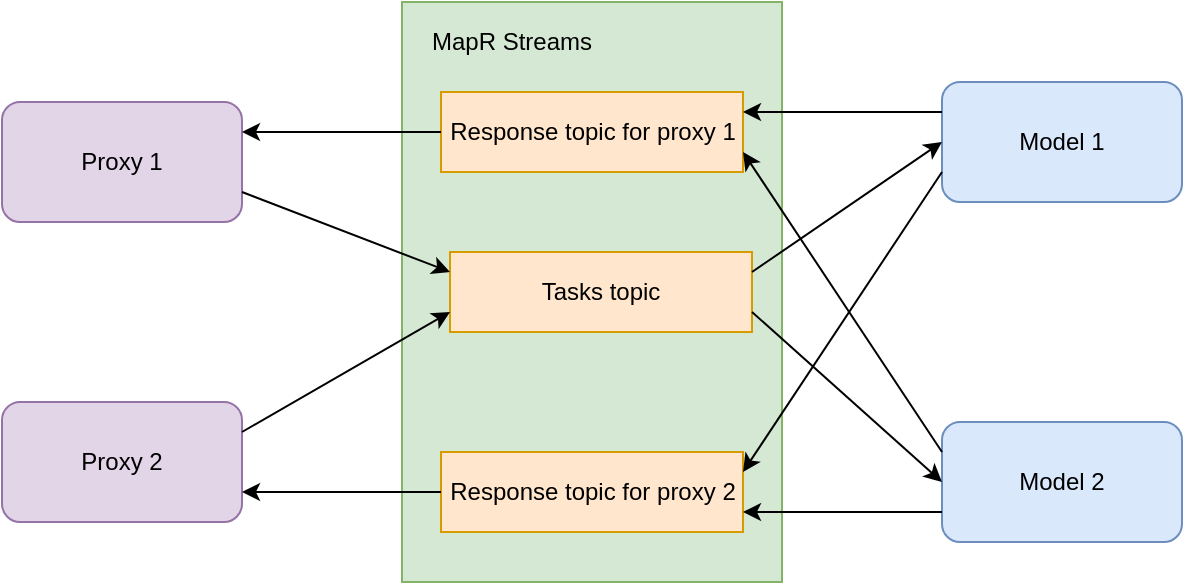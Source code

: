 <mxfile version="10.6.8" type="device"><diagram id="yQnfGAt8BeR6TPVYTIfd" name="Page-1"><mxGraphModel dx="797" dy="437" grid="1" gridSize="10" guides="1" tooltips="1" connect="1" arrows="1" fold="1" page="1" pageScale="1" pageWidth="1100" pageHeight="850" math="0" shadow="0"><root><mxCell id="0"/><mxCell id="1" parent="0"/><mxCell id="R5H9KCEIG-RDN_EDgSUW-3" value="Proxy 1" style="rounded=1;whiteSpace=wrap;html=1;fillColor=#e1d5e7;strokeColor=#9673a6;" parent="1" vertex="1"><mxGeometry x="250" y="210" width="120" height="60" as="geometry"/></mxCell><mxCell id="R5H9KCEIG-RDN_EDgSUW-4" value="Model 1" style="rounded=1;whiteSpace=wrap;html=1;fillColor=#dae8fc;strokeColor=#6c8ebf;" parent="1" vertex="1"><mxGeometry x="720" y="200" width="120" height="60" as="geometry"/></mxCell><mxCell id="R5H9KCEIG-RDN_EDgSUW-5" value="" style="rounded=0;whiteSpace=wrap;html=1;fillColor=#d5e8d4;strokeColor=#82b366;" parent="1" vertex="1"><mxGeometry x="450" y="160" width="190" height="290" as="geometry"/></mxCell><mxCell id="R5H9KCEIG-RDN_EDgSUW-8" value="MapR Streams" style="text;html=1;strokeColor=none;fillColor=none;align=center;verticalAlign=middle;whiteSpace=wrap;rounded=0;" parent="1" vertex="1"><mxGeometry x="459.5" y="170" width="90" height="20" as="geometry"/></mxCell><mxCell id="R5H9KCEIG-RDN_EDgSUW-9" value="Proxy 2" style="rounded=1;whiteSpace=wrap;html=1;fillColor=#e1d5e7;strokeColor=#9673a6;" parent="1" vertex="1"><mxGeometry x="250" y="360" width="120" height="60" as="geometry"/></mxCell><mxCell id="R5H9KCEIG-RDN_EDgSUW-11" value="Tasks topic" style="rounded=0;whiteSpace=wrap;html=1;fillColor=#ffe6cc;strokeColor=#d79b00;" parent="1" vertex="1"><mxGeometry x="474" y="285" width="151" height="40" as="geometry"/></mxCell><mxCell id="R5H9KCEIG-RDN_EDgSUW-12" value="Response topic for proxy 1" style="rounded=0;whiteSpace=wrap;html=1;fillColor=#ffe6cc;strokeColor=#d79b00;" parent="1" vertex="1"><mxGeometry x="469.5" y="205" width="151" height="40" as="geometry"/></mxCell><mxCell id="R5H9KCEIG-RDN_EDgSUW-13" value="Response topic for proxy 2" style="rounded=0;whiteSpace=wrap;html=1;fillColor=#ffe6cc;strokeColor=#d79b00;" parent="1" vertex="1"><mxGeometry x="469.5" y="385" width="151" height="40" as="geometry"/></mxCell><mxCell id="R5H9KCEIG-RDN_EDgSUW-14" value="" style="endArrow=classic;html=1;entryX=0;entryY=0.25;entryDx=0;entryDy=0;exitX=1;exitY=0.75;exitDx=0;exitDy=0;" parent="1" source="R5H9KCEIG-RDN_EDgSUW-3" target="R5H9KCEIG-RDN_EDgSUW-11" edge="1"><mxGeometry width="50" height="50" relative="1" as="geometry"><mxPoint x="350" y="340" as="sourcePoint"/><mxPoint x="400" y="290" as="targetPoint"/></mxGeometry></mxCell><mxCell id="R5H9KCEIG-RDN_EDgSUW-15" value="" style="endArrow=classic;html=1;entryX=0;entryY=0.75;entryDx=0;entryDy=0;exitX=1;exitY=0.25;exitDx=0;exitDy=0;" parent="1" source="R5H9KCEIG-RDN_EDgSUW-9" target="R5H9KCEIG-RDN_EDgSUW-11" edge="1"><mxGeometry width="50" height="50" relative="1" as="geometry"><mxPoint x="300" y="520" as="sourcePoint"/><mxPoint x="350" y="470" as="targetPoint"/></mxGeometry></mxCell><mxCell id="R5H9KCEIG-RDN_EDgSUW-19" value="" style="endArrow=classic;html=1;exitX=0;exitY=0.5;exitDx=0;exitDy=0;entryX=1;entryY=0.25;entryDx=0;entryDy=0;" parent="1" source="R5H9KCEIG-RDN_EDgSUW-12" target="R5H9KCEIG-RDN_EDgSUW-3" edge="1"><mxGeometry width="50" height="50" relative="1" as="geometry"><mxPoint x="380" y="210" as="sourcePoint"/><mxPoint x="430" y="160" as="targetPoint"/></mxGeometry></mxCell><mxCell id="R5H9KCEIG-RDN_EDgSUW-20" value="" style="endArrow=classic;html=1;exitX=0;exitY=0.5;exitDx=0;exitDy=0;entryX=1;entryY=0.75;entryDx=0;entryDy=0;" parent="1" source="R5H9KCEIG-RDN_EDgSUW-13" target="R5H9KCEIG-RDN_EDgSUW-9" edge="1"><mxGeometry width="50" height="50" relative="1" as="geometry"><mxPoint x="380" y="510" as="sourcePoint"/><mxPoint x="430" y="460" as="targetPoint"/></mxGeometry></mxCell><mxCell id="R5H9KCEIG-RDN_EDgSUW-21" value="" style="endArrow=classic;html=1;exitX=1;exitY=0.25;exitDx=0;exitDy=0;entryX=0;entryY=0.5;entryDx=0;entryDy=0;" parent="1" source="R5H9KCEIG-RDN_EDgSUW-11" target="R5H9KCEIG-RDN_EDgSUW-4" edge="1"><mxGeometry width="50" height="50" relative="1" as="geometry"><mxPoint x="660" y="370" as="sourcePoint"/><mxPoint x="710" y="320" as="targetPoint"/></mxGeometry></mxCell><mxCell id="R5H9KCEIG-RDN_EDgSUW-24" value="" style="endArrow=classic;html=1;exitX=0;exitY=0.25;exitDx=0;exitDy=0;entryX=1;entryY=0.25;entryDx=0;entryDy=0;" parent="1" source="R5H9KCEIG-RDN_EDgSUW-4" target="R5H9KCEIG-RDN_EDgSUW-12" edge="1"><mxGeometry width="50" height="50" relative="1" as="geometry"><mxPoint x="740" y="360" as="sourcePoint"/><mxPoint x="790" y="310" as="targetPoint"/></mxGeometry></mxCell><mxCell id="R5H9KCEIG-RDN_EDgSUW-28" value="" style="endArrow=classic;html=1;entryX=1;entryY=0.25;entryDx=0;entryDy=0;exitX=0;exitY=0.75;exitDx=0;exitDy=0;" parent="1" source="R5H9KCEIG-RDN_EDgSUW-4" target="R5H9KCEIG-RDN_EDgSUW-13" edge="1"><mxGeometry width="50" height="50" relative="1" as="geometry"><mxPoint x="710" y="380" as="sourcePoint"/><mxPoint x="820" y="290" as="targetPoint"/></mxGeometry></mxCell><mxCell id="d5nhTp4oCtc-VyqUR8RS-2" value="Model 2" style="rounded=1;whiteSpace=wrap;html=1;fillColor=#dae8fc;strokeColor=#6c8ebf;" vertex="1" parent="1"><mxGeometry x="720" y="370" width="120" height="60" as="geometry"/></mxCell><mxCell id="d5nhTp4oCtc-VyqUR8RS-3" value="" style="endArrow=classic;html=1;exitX=1;exitY=0.75;exitDx=0;exitDy=0;entryX=0;entryY=0.5;entryDx=0;entryDy=0;" edge="1" parent="1" source="R5H9KCEIG-RDN_EDgSUW-11" target="d5nhTp4oCtc-VyqUR8RS-2"><mxGeometry width="50" height="50" relative="1" as="geometry"><mxPoint x="740" y="530" as="sourcePoint"/><mxPoint x="790" y="480" as="targetPoint"/></mxGeometry></mxCell><mxCell id="d5nhTp4oCtc-VyqUR8RS-4" value="" style="endArrow=classic;html=1;entryX=1;entryY=0.75;entryDx=0;entryDy=0;exitX=0;exitY=0.25;exitDx=0;exitDy=0;" edge="1" parent="1" source="d5nhTp4oCtc-VyqUR8RS-2" target="R5H9KCEIG-RDN_EDgSUW-12"><mxGeometry width="50" height="50" relative="1" as="geometry"><mxPoint x="580" y="620" as="sourcePoint"/><mxPoint x="630" y="570" as="targetPoint"/></mxGeometry></mxCell><mxCell id="d5nhTp4oCtc-VyqUR8RS-5" value="" style="endArrow=classic;html=1;exitX=0;exitY=0.75;exitDx=0;exitDy=0;entryX=1;entryY=0.75;entryDx=0;entryDy=0;" edge="1" parent="1" source="d5nhTp4oCtc-VyqUR8RS-2" target="R5H9KCEIG-RDN_EDgSUW-13"><mxGeometry width="50" height="50" relative="1" as="geometry"><mxPoint x="660" y="500" as="sourcePoint"/><mxPoint x="710" y="450" as="targetPoint"/></mxGeometry></mxCell></root></mxGraphModel></diagram></mxfile>